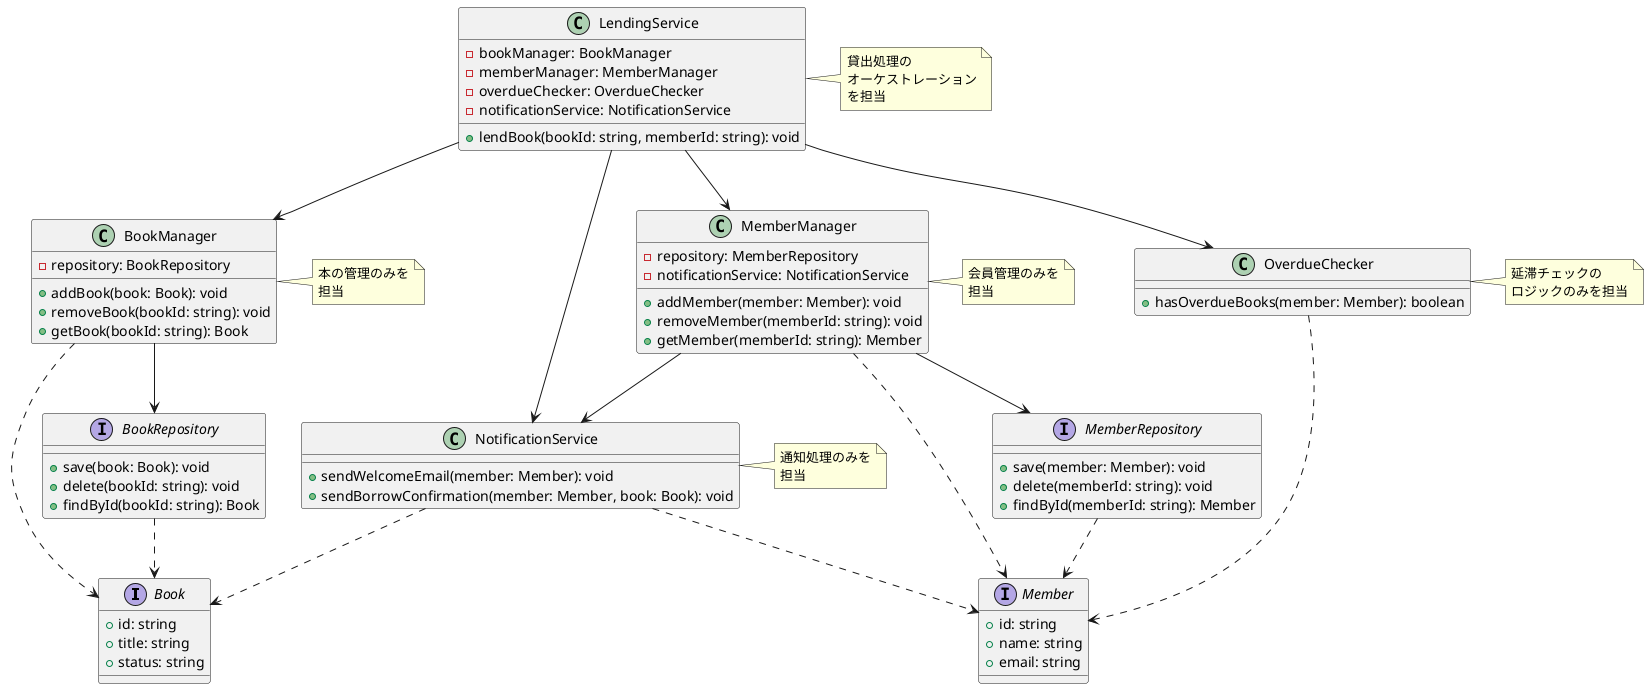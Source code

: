 @startuml GoodLibrary
interface Book {
    + id: string
    + title: string
    + status: string
}

interface Member {
    + id: string
    + name: string
    + email: string
}

class BookManager {
    - repository: BookRepository
    + addBook(book: Book): void
    + removeBook(bookId: string): void
    + getBook(bookId: string): Book
}

class MemberManager {
    - repository: MemberRepository
    - notificationService: NotificationService
    + addMember(member: Member): void
    + removeMember(memberId: string): void
    + getMember(memberId: string): Member
}

class LendingService {
    - bookManager: BookManager
    - memberManager: MemberManager
    - overdueChecker: OverdueChecker
    - notificationService: NotificationService
    + lendBook(bookId: string, memberId: string): void
}

interface BookRepository {
    + save(book: Book): void
    + delete(bookId: string): void
    + findById(bookId: string): Book
}

interface MemberRepository {
    + save(member: Member): void
    + delete(memberId: string): void
    + findById(memberId: string): Member
}

class OverdueChecker {
    + hasOverdueBooks(member: Member): boolean
}

class NotificationService {
    + sendWelcomeEmail(member: Member): void
    + sendBorrowConfirmation(member: Member, book: Book): void
}

LendingService --> BookManager
LendingService --> MemberManager
LendingService --> OverdueChecker
LendingService --> NotificationService
BookManager --> BookRepository
MemberManager --> MemberRepository
MemberManager --> NotificationService

BookManager ..> Book
MemberManager ..> Member
BookRepository ..> Book
MemberRepository ..> Member
OverdueChecker ..> Member
NotificationService ..> Member
NotificationService ..> Book

note right of BookManager
  本の管理のみを
  担当
end note

note right of MemberManager
  会員管理のみを
  担当
end note

note right of LendingService
  貸出処理の
  オーケストレーション
  を担当
end note

note right of OverdueChecker
  延滞チェックの
  ロジックのみを担当
end note

note right of NotificationService
  通知処理のみを
  担当
end note

@enduml